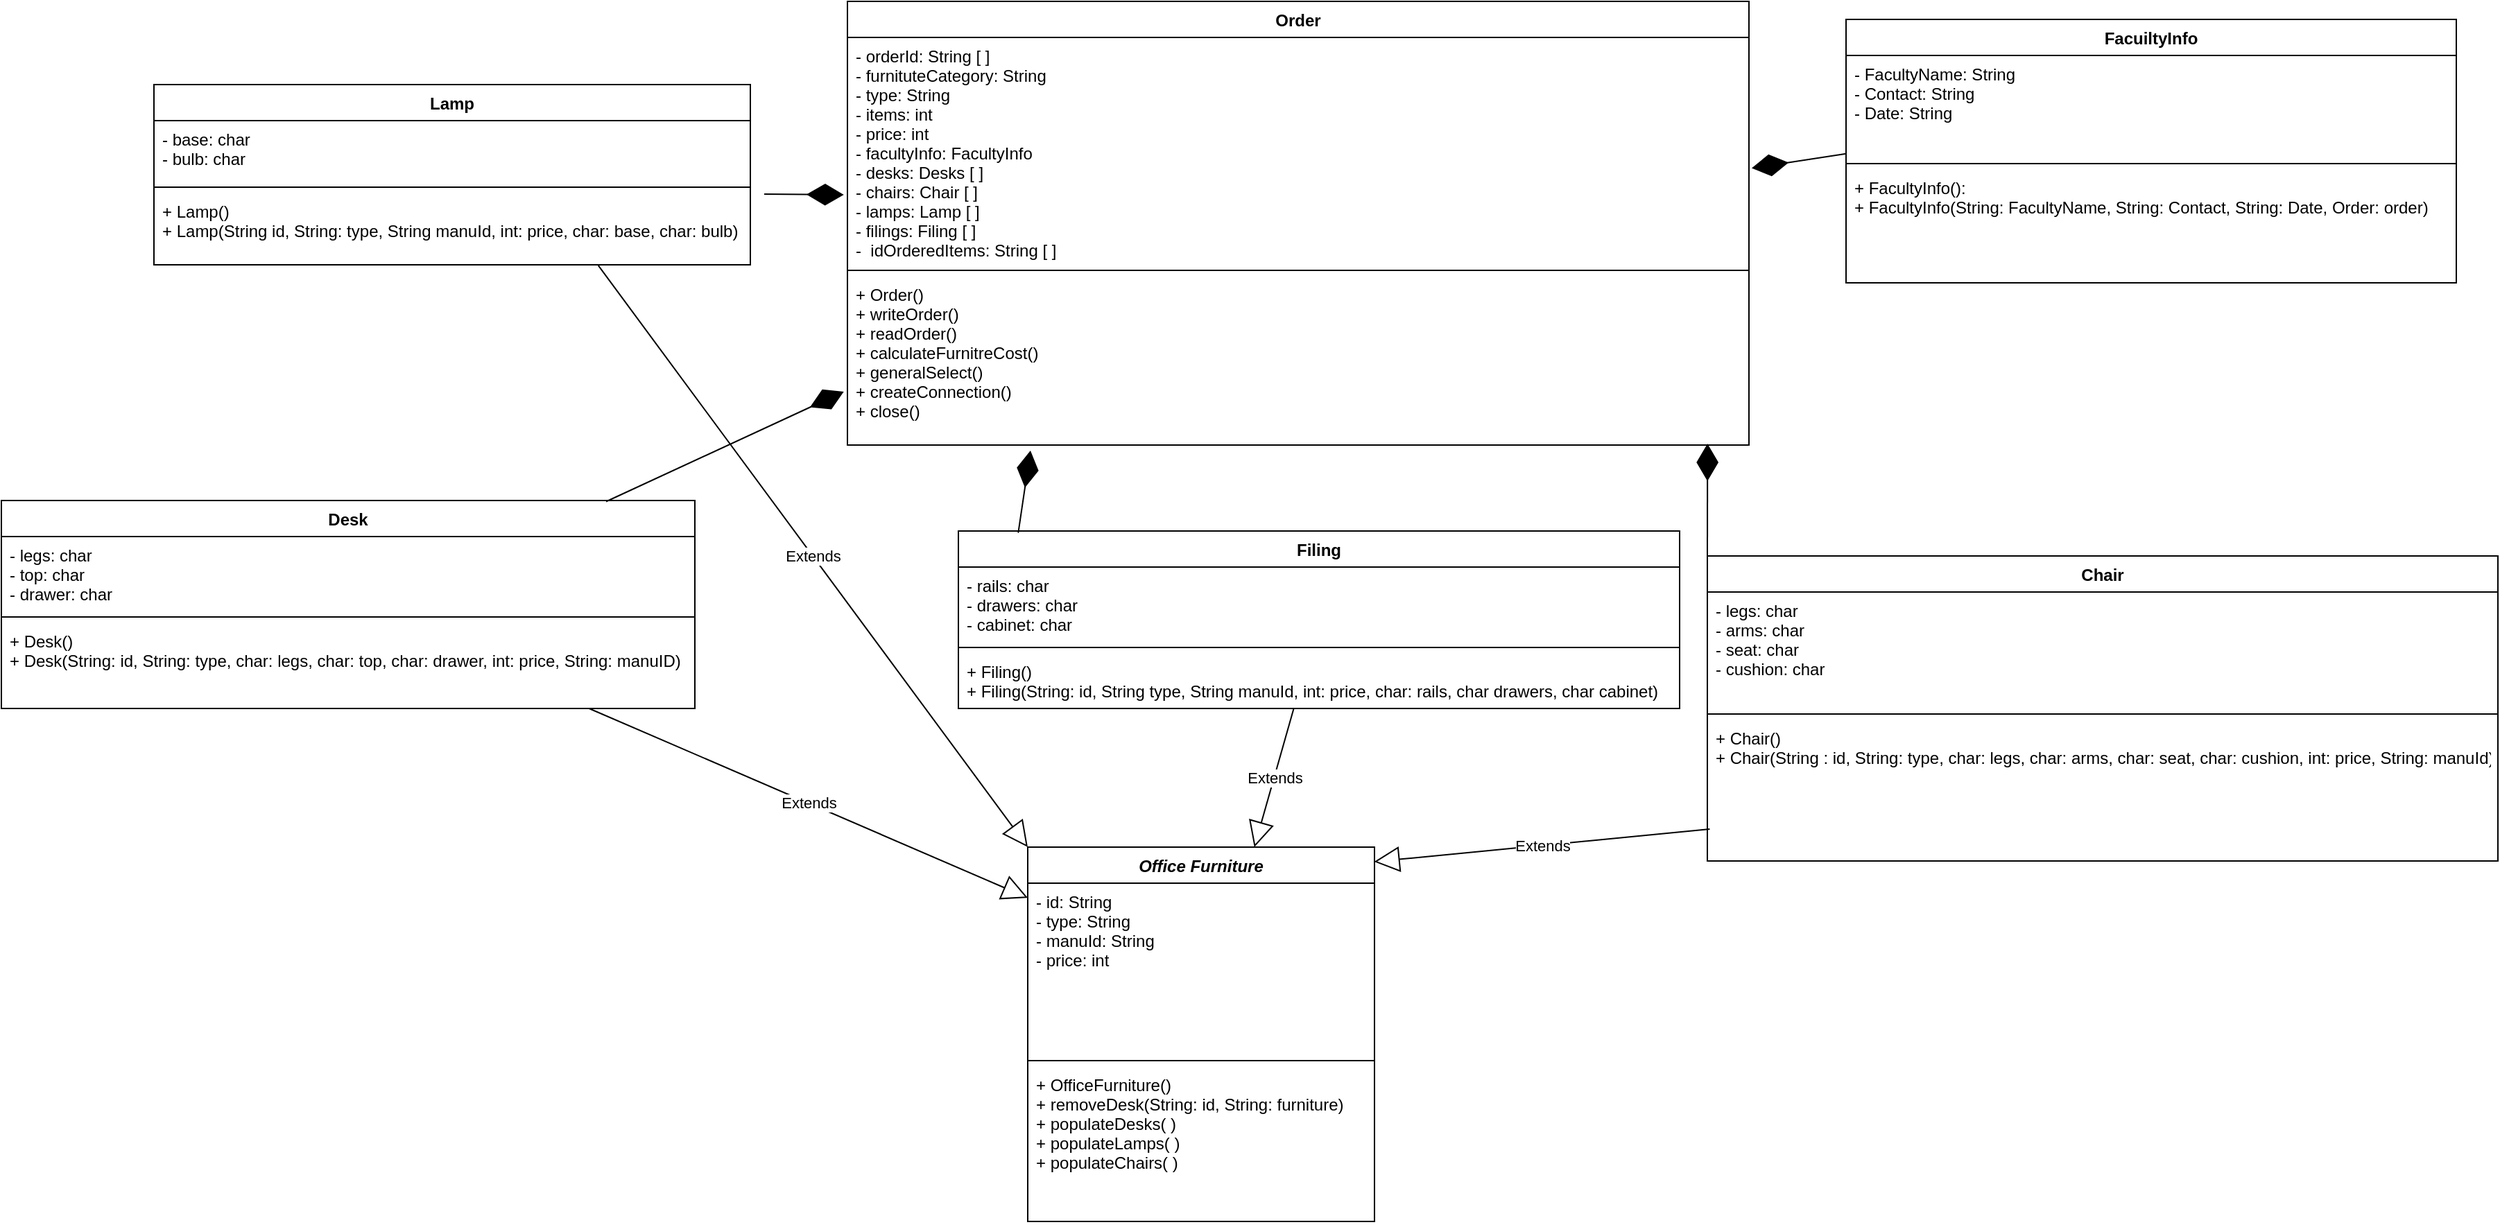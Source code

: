 <mxfile>
    <diagram id="xrSwx8evdAs3QqDWmsGX" name="Page-1">
        <mxGraphModel dx="1221" dy="469" grid="1" gridSize="10" guides="1" tooltips="1" connect="1" arrows="1" fold="1" page="1" pageScale="1" pageWidth="850" pageHeight="1100" math="0" shadow="0">
            <root>
                <mxCell id="0"/>
                <mxCell id="1" parent="0"/>
                <mxCell id="17" value="Order" style="swimlane;fontStyle=1;align=center;verticalAlign=top;childLayout=stackLayout;horizontal=1;startSize=26;horizontalStack=0;resizeParent=1;resizeParentMax=0;resizeLast=0;collapsible=1;marginBottom=0;" parent="1" vertex="1">
                    <mxGeometry x="-110" y="400" width="650" height="320" as="geometry"/>
                </mxCell>
                <mxCell id="18" value="- orderId: String [ ]&#10;- furnituteCategory: String&#10;- type: String&#10;- items: int&#10;- price: int&#10;- facultyInfo: FacultyInfo&#10;- desks: Desks [ ]&#10;- chairs: Chair [ ]&#10;- lamps: Lamp [ ]&#10;- filings: Filing [ ]&#10;-  idOrderedItems: String [ ]" style="text;strokeColor=none;fillColor=none;align=left;verticalAlign=top;spacingLeft=4;spacingRight=4;overflow=hidden;rotatable=0;points=[[0,0.5],[1,0.5]];portConstraint=eastwest;" parent="17" vertex="1">
                    <mxGeometry y="26" width="650" height="164" as="geometry"/>
                </mxCell>
                <mxCell id="19" value="" style="line;strokeWidth=1;fillColor=none;align=left;verticalAlign=middle;spacingTop=-1;spacingLeft=3;spacingRight=3;rotatable=0;labelPosition=right;points=[];portConstraint=eastwest;" parent="17" vertex="1">
                    <mxGeometry y="190" width="650" height="8" as="geometry"/>
                </mxCell>
                <mxCell id="20" value="+ Order()&#10;+ writeOrder()&#10;+ readOrder()&#10;+ calculateFurnitreCost()&#10;+ generalSelect()&#10;+ createConnection()&#10;+ close()" style="text;strokeColor=none;fillColor=none;align=left;verticalAlign=top;spacingLeft=4;spacingRight=4;overflow=hidden;rotatable=0;points=[[0,0.5],[1,0.5]];portConstraint=eastwest;" parent="17" vertex="1">
                    <mxGeometry y="198" width="650" height="122" as="geometry"/>
                </mxCell>
                <mxCell id="21" value="Chair&#10;" style="swimlane;fontStyle=1;align=center;verticalAlign=top;childLayout=stackLayout;horizontal=1;startSize=26;horizontalStack=0;resizeParent=1;resizeParentMax=0;resizeLast=0;collapsible=1;marginBottom=0;" parent="1" vertex="1">
                    <mxGeometry x="510" y="800" width="570" height="220" as="geometry"/>
                </mxCell>
                <mxCell id="22" value="- legs: char&#10;- arms: char&#10;- seat: char&#10;- cushion: char&#10; " style="text;strokeColor=none;fillColor=none;align=left;verticalAlign=top;spacingLeft=4;spacingRight=4;overflow=hidden;rotatable=0;points=[[0,0.5],[1,0.5]];portConstraint=eastwest;" parent="21" vertex="1">
                    <mxGeometry y="26" width="570" height="84" as="geometry"/>
                </mxCell>
                <mxCell id="23" value="" style="line;strokeWidth=1;fillColor=none;align=left;verticalAlign=middle;spacingTop=-1;spacingLeft=3;spacingRight=3;rotatable=0;labelPosition=right;points=[];portConstraint=eastwest;" parent="21" vertex="1">
                    <mxGeometry y="110" width="570" height="8" as="geometry"/>
                </mxCell>
                <mxCell id="24" value="+ Chair()&#10;+ Chair(String : id, String: type, char: legs, char: arms, char: seat, char: cushion, int: price, String: manuId)" style="text;strokeColor=none;fillColor=none;align=left;verticalAlign=top;spacingLeft=4;spacingRight=4;overflow=hidden;rotatable=0;points=[[0,0.5],[1,0.5]];portConstraint=eastwest;" parent="21" vertex="1">
                    <mxGeometry y="118" width="570" height="102" as="geometry"/>
                </mxCell>
                <mxCell id="29" value="Desk&#10;" style="swimlane;fontStyle=1;align=center;verticalAlign=top;childLayout=stackLayout;horizontal=1;startSize=26;horizontalStack=0;resizeParent=1;resizeParentMax=0;resizeLast=0;collapsible=1;marginBottom=0;" parent="1" vertex="1">
                    <mxGeometry x="-720" y="760" width="500" height="150" as="geometry"/>
                </mxCell>
                <mxCell id="30" value="- legs: char&#10;- top: char&#10;- drawer: char&#10;" style="text;strokeColor=none;fillColor=none;align=left;verticalAlign=top;spacingLeft=4;spacingRight=4;overflow=hidden;rotatable=0;points=[[0,0.5],[1,0.5]];portConstraint=eastwest;" parent="29" vertex="1">
                    <mxGeometry y="26" width="500" height="54" as="geometry"/>
                </mxCell>
                <mxCell id="31" value="" style="line;strokeWidth=1;fillColor=none;align=left;verticalAlign=middle;spacingTop=-1;spacingLeft=3;spacingRight=3;rotatable=0;labelPosition=right;points=[];portConstraint=eastwest;" parent="29" vertex="1">
                    <mxGeometry y="80" width="500" height="8" as="geometry"/>
                </mxCell>
                <mxCell id="32" value="+ Desk()&#10;+ Desk(String: id, String: type, char: legs, char: top, char: drawer, int: price, String: manuID)" style="text;strokeColor=none;fillColor=none;align=left;verticalAlign=top;spacingLeft=4;spacingRight=4;overflow=hidden;rotatable=0;points=[[0,0.5],[1,0.5]];portConstraint=eastwest;" parent="29" vertex="1">
                    <mxGeometry y="88" width="500" height="62" as="geometry"/>
                </mxCell>
                <mxCell id="33" value="FacuiltyInfo" style="swimlane;fontStyle=1;align=center;verticalAlign=top;childLayout=stackLayout;horizontal=1;startSize=26;horizontalStack=0;resizeParent=1;resizeParentMax=0;resizeLast=0;collapsible=1;marginBottom=0;" parent="1" vertex="1">
                    <mxGeometry x="610" y="413" width="440" height="190" as="geometry"/>
                </mxCell>
                <mxCell id="34" value="- FacultyName: String&#10;- Contact: String&#10;- Date: String&#10;" style="text;strokeColor=none;fillColor=none;align=left;verticalAlign=top;spacingLeft=4;spacingRight=4;overflow=hidden;rotatable=0;points=[[0,0.5],[1,0.5]];portConstraint=eastwest;" parent="33" vertex="1">
                    <mxGeometry y="26" width="440" height="74" as="geometry"/>
                </mxCell>
                <mxCell id="35" value="" style="line;strokeWidth=1;fillColor=none;align=left;verticalAlign=middle;spacingTop=-1;spacingLeft=3;spacingRight=3;rotatable=0;labelPosition=right;points=[];portConstraint=eastwest;" parent="33" vertex="1">
                    <mxGeometry y="100" width="440" height="8" as="geometry"/>
                </mxCell>
                <mxCell id="36" value="+ FacultyInfo(): &#10;+ FacultyInfo(String: FacultyName, String: Contact, String: Date, Order: order)&#10;&#10;&#10;&#10;&#10; " style="text;strokeColor=none;fillColor=none;align=left;verticalAlign=top;spacingLeft=4;spacingRight=4;overflow=hidden;rotatable=0;points=[[0,0.5],[1,0.5]];portConstraint=eastwest;" parent="33" vertex="1">
                    <mxGeometry y="108" width="440" height="82" as="geometry"/>
                </mxCell>
                <mxCell id="37" value="Lamp&#10;" style="swimlane;fontStyle=1;align=center;verticalAlign=top;childLayout=stackLayout;horizontal=1;startSize=26;horizontalStack=0;resizeParent=1;resizeParentMax=0;resizeLast=0;collapsible=1;marginBottom=0;" parent="1" vertex="1">
                    <mxGeometry x="-610" y="460" width="430" height="130" as="geometry"/>
                </mxCell>
                <mxCell id="38" value="- base: char&#10;- bulb: char" style="text;strokeColor=none;fillColor=none;align=left;verticalAlign=top;spacingLeft=4;spacingRight=4;overflow=hidden;rotatable=0;points=[[0,0.5],[1,0.5]];portConstraint=eastwest;" parent="37" vertex="1">
                    <mxGeometry y="26" width="430" height="44" as="geometry"/>
                </mxCell>
                <mxCell id="39" value="" style="line;strokeWidth=1;fillColor=none;align=left;verticalAlign=middle;spacingTop=-1;spacingLeft=3;spacingRight=3;rotatable=0;labelPosition=right;points=[];portConstraint=eastwest;" parent="37" vertex="1">
                    <mxGeometry y="70" width="430" height="8" as="geometry"/>
                </mxCell>
                <mxCell id="40" value="+ Lamp()&#10;+ Lamp(String id, String: type, String manuId, int: price, char: base, char: bulb)" style="text;strokeColor=none;fillColor=none;align=left;verticalAlign=top;spacingLeft=4;spacingRight=4;overflow=hidden;rotatable=0;points=[[0,0.5],[1,0.5]];portConstraint=eastwest;" parent="37" vertex="1">
                    <mxGeometry y="78" width="430" height="52" as="geometry"/>
                </mxCell>
                <mxCell id="41" value="Filing" style="swimlane;fontStyle=1;align=center;verticalAlign=top;childLayout=stackLayout;horizontal=1;startSize=26;horizontalStack=0;resizeParent=1;resizeParentMax=0;resizeLast=0;collapsible=1;marginBottom=0;" parent="1" vertex="1">
                    <mxGeometry x="-30" y="782" width="520" height="128" as="geometry"/>
                </mxCell>
                <mxCell id="42" value="- rails: char&#10;- drawers: char&#10;- cabinet: char&#10;" style="text;strokeColor=none;fillColor=none;align=left;verticalAlign=top;spacingLeft=4;spacingRight=4;overflow=hidden;rotatable=0;points=[[0,0.5],[1,0.5]];portConstraint=eastwest;" parent="41" vertex="1">
                    <mxGeometry y="26" width="520" height="54" as="geometry"/>
                </mxCell>
                <mxCell id="43" value="" style="line;strokeWidth=1;fillColor=none;align=left;verticalAlign=middle;spacingTop=-1;spacingLeft=3;spacingRight=3;rotatable=0;labelPosition=right;points=[];portConstraint=eastwest;" parent="41" vertex="1">
                    <mxGeometry y="80" width="520" height="8" as="geometry"/>
                </mxCell>
                <mxCell id="44" value="+ Filing()&#10;+ Filing(String: id, String type, String manuId, int: price, char: rails, char drawers, char cabinet)" style="text;strokeColor=none;fillColor=none;align=left;verticalAlign=top;spacingLeft=4;spacingRight=4;overflow=hidden;rotatable=0;points=[[0,0.5],[1,0.5]];portConstraint=eastwest;" parent="41" vertex="1">
                    <mxGeometry y="88" width="520" height="40" as="geometry"/>
                </mxCell>
                <mxCell id="72" value="Office Furniture&#10;" style="swimlane;fontStyle=3;align=center;verticalAlign=top;childLayout=stackLayout;horizontal=1;startSize=26;horizontalStack=0;resizeParent=1;resizeParentMax=0;resizeLast=0;collapsible=1;marginBottom=0;" parent="1" vertex="1">
                    <mxGeometry x="20" y="1010" width="250" height="270" as="geometry"/>
                </mxCell>
                <mxCell id="73" value="- id: String&#10;- type: String&#10;- manuId: String&#10;- price: int&#10; &#10;" style="text;strokeColor=none;fillColor=none;align=left;verticalAlign=top;spacingLeft=4;spacingRight=4;overflow=hidden;rotatable=0;points=[[0,0.5],[1,0.5]];portConstraint=eastwest;" parent="72" vertex="1">
                    <mxGeometry y="26" width="250" height="124" as="geometry"/>
                </mxCell>
                <mxCell id="74" value="" style="line;strokeWidth=1;fillColor=none;align=left;verticalAlign=middle;spacingTop=-1;spacingLeft=3;spacingRight=3;rotatable=0;labelPosition=right;points=[];portConstraint=eastwest;" parent="72" vertex="1">
                    <mxGeometry y="150" width="250" height="8" as="geometry"/>
                </mxCell>
                <mxCell id="75" value="+ OfficeFurniture()&#10;+ removeDesk(String: id, String: furniture) &#10;+ populateDesks( )&#10;+ populateLamps( )&#10;+ populateChairs( )" style="text;strokeColor=none;fillColor=none;align=left;verticalAlign=top;spacingLeft=4;spacingRight=4;overflow=hidden;rotatable=0;points=[[0,0.5],[1,0.5]];portConstraint=eastwest;" parent="72" vertex="1">
                    <mxGeometry y="158" width="250" height="112" as="geometry"/>
                </mxCell>
                <mxCell id="82" value="Extends" style="endArrow=block;endSize=16;endFill=0;html=1;entryX=0;entryY=0.085;entryDx=0;entryDy=0;entryPerimeter=0;" parent="1" source="29" target="73" edge="1">
                    <mxGeometry width="160" relative="1" as="geometry">
                        <mxPoint x="250" y="940" as="sourcePoint"/>
                        <mxPoint x="50" y="1070" as="targetPoint"/>
                        <Array as="points"/>
                    </mxGeometry>
                </mxCell>
                <mxCell id="84" value="Extends" style="endArrow=block;endSize=16;endFill=0;html=1;entryX=0;entryY=0;entryDx=0;entryDy=0;exitX=0.745;exitY=1.009;exitDx=0;exitDy=0;exitPerimeter=0;" edge="1" parent="1" source="40" target="72">
                    <mxGeometry width="160" relative="1" as="geometry">
                        <mxPoint x="-400" y="500" as="sourcePoint"/>
                        <mxPoint x="620" y="1030" as="targetPoint"/>
                    </mxGeometry>
                </mxCell>
                <mxCell id="85" value="Extends" style="endArrow=block;endSize=16;endFill=0;html=1;" parent="1" source="41" target="72" edge="1">
                    <mxGeometry width="160" relative="1" as="geometry">
                        <mxPoint x="250" y="820" as="sourcePoint"/>
                        <mxPoint x="410" y="820" as="targetPoint"/>
                    </mxGeometry>
                </mxCell>
                <mxCell id="87" value="Extends" style="endArrow=block;endSize=16;endFill=0;html=1;exitX=0.003;exitY=0.774;exitDx=0;exitDy=0;exitPerimeter=0;entryX=0.999;entryY=0.039;entryDx=0;entryDy=0;entryPerimeter=0;" parent="1" source="24" target="72" edge="1">
                    <mxGeometry width="160" relative="1" as="geometry">
                        <mxPoint x="620" y="940" as="sourcePoint"/>
                        <mxPoint x="780" y="940" as="targetPoint"/>
                    </mxGeometry>
                </mxCell>
                <mxCell id="107" value="" style="endArrow=diamondThin;endFill=1;endSize=24;html=1;exitX=0.872;exitY=0.005;exitDx=0;exitDy=0;exitPerimeter=0;entryX=-0.004;entryY=0.684;entryDx=0;entryDy=0;entryPerimeter=0;" edge="1" parent="1" source="29" target="20">
                    <mxGeometry width="160" relative="1" as="geometry">
                        <mxPoint x="-200" y="730" as="sourcePoint"/>
                        <mxPoint x="-40" y="730" as="targetPoint"/>
                    </mxGeometry>
                </mxCell>
                <mxCell id="108" value="" style="endArrow=diamondThin;endFill=1;endSize=24;html=1;entryX=-0.004;entryY=0.692;entryDx=0;entryDy=0;entryPerimeter=0;" edge="1" parent="1" target="18">
                    <mxGeometry width="160" relative="1" as="geometry">
                        <mxPoint x="-170" y="539" as="sourcePoint"/>
                        <mxPoint x="-102.6" y="691.448" as="targetPoint"/>
                    </mxGeometry>
                </mxCell>
                <mxCell id="109" value="" style="endArrow=diamondThin;endFill=1;endSize=24;html=1;exitX=0.083;exitY=0.01;exitDx=0;exitDy=0;exitPerimeter=0;entryX=0.203;entryY=1.033;entryDx=0;entryDy=0;entryPerimeter=0;" edge="1" parent="1" source="41" target="20">
                    <mxGeometry width="160" relative="1" as="geometry">
                        <mxPoint x="-274" y="770.75" as="sourcePoint"/>
                        <mxPoint x="-102.6" y="691.448" as="targetPoint"/>
                    </mxGeometry>
                </mxCell>
                <mxCell id="110" value="" style="endArrow=diamondThin;endFill=1;endSize=24;html=1;exitX=0;exitY=0;exitDx=0;exitDy=0;entryX=0.954;entryY=0.992;entryDx=0;entryDy=0;entryPerimeter=0;" edge="1" parent="1" source="21" target="20">
                    <mxGeometry width="160" relative="1" as="geometry">
                        <mxPoint x="23.16" y="793.28" as="sourcePoint"/>
                        <mxPoint x="31.95" y="734.026" as="targetPoint"/>
                    </mxGeometry>
                </mxCell>
                <mxCell id="112" value="" style="endArrow=diamondThin;endFill=1;endSize=24;html=1;entryX=1.003;entryY=0.575;entryDx=0;entryDy=0;entryPerimeter=0;" edge="1" parent="1" source="34" target="18">
                    <mxGeometry width="160" relative="1" as="geometry">
                        <mxPoint x="520" y="810" as="sourcePoint"/>
                        <mxPoint x="520.1" y="729.024" as="targetPoint"/>
                    </mxGeometry>
                </mxCell>
            </root>
        </mxGraphModel>
    </diagram>
</mxfile>